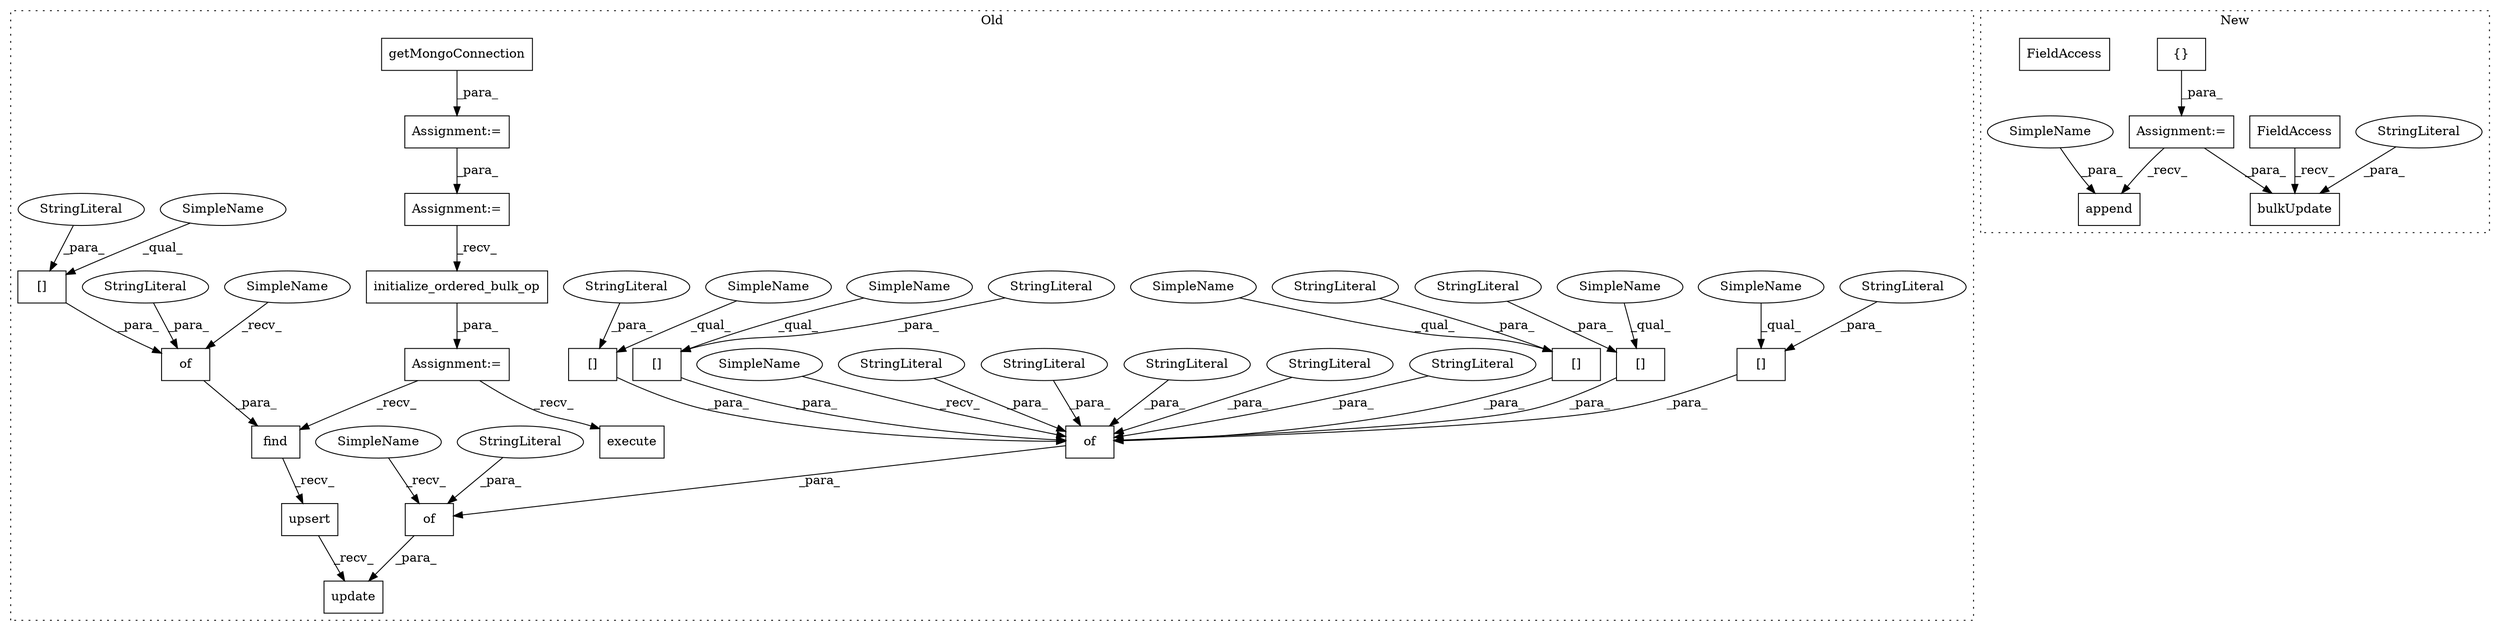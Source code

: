 digraph G {
subgraph cluster0 {
1 [label="upsert" a="32" s="2070" l="8" shape="box"];
3 [label="getMongoConnection" a="32" s="808" l="20" shape="box"];
4 [label="update" a="32" s="2079,2282" l="7,1" shape="box"];
5 [label="execute" a="32" s="2308" l="9" shape="box"];
6 [label="initialize_ordered_bulk_op" a="32" s="1685" l="28" shape="box"];
7 [label="find" a="32" s="2041,2068" l="5,1" shape="box"];
8 [label="of" a="32" s="2050,2067" l="3,1" shape="box"];
9 [label="[]" a="2" s="2058,2066" l="4,1" shape="box"];
10 [label="of" a="32" s="2104,2280" l="3,1" shape="box"];
11 [label="[]" a="2" s="2227,2237" l="4,1" shape="box"];
12 [label="StringLiteral" a="45" s="2053" l="4" shape="ellipse"];
13 [label="[]" a="2" s="2271,2279" l="4,1" shape="box"];
14 [label="StringLiteral" a="45" s="2275" l="4" shape="ellipse"];
15 [label="[]" a="2" s="2206,2218" l="4,1" shape="box"];
16 [label="StringLiteral" a="45" s="2140" l="6" shape="ellipse"];
17 [label="StringLiteral" a="45" s="2178" l="6" shape="ellipse"];
18 [label="StringLiteral" a="45" s="2231" l="6" shape="ellipse"];
19 [label="StringLiteral" a="45" s="2062" l="4" shape="ellipse"];
20 [label="StringLiteral" a="45" s="2220" l="6" shape="ellipse"];
21 [label="StringLiteral" a="45" s="2210" l="8" shape="ellipse"];
22 [label="of" a="32" s="2090,2281" l="3,1" shape="box"];
23 [label="StringLiteral" a="45" s="2093" l="6" shape="ellipse"];
24 [label="Assignment:=" a="7" s="843" l="1" shape="box"];
25 [label="Assignment:=" a="7" s="793" l="1" shape="box"];
26 [label="Assignment:=" a="7" s="1674" l="1" shape="box"];
29 [label="[]" a="2" s="2166,2176" l="4,1" shape="box"];
30 [label="StringLiteral" a="45" s="2197" l="8" shape="ellipse"];
31 [label="StringLiteral" a="45" s="2170" l="6" shape="ellipse"];
32 [label="[]" a="2" s="2250,2264" l="4,1" shape="box"];
35 [label="StringLiteral" a="45" s="2266" l="4" shape="ellipse"];
36 [label="StringLiteral" a="45" s="2254" l="10" shape="ellipse"];
38 [label="SimpleName" a="42" s="2046" l="3" shape="ellipse"];
39 [label="SimpleName" a="42" s="2086" l="3" shape="ellipse"];
40 [label="SimpleName" a="42" s="2100" l="3" shape="ellipse"];
41 [label="SimpleName" a="42" s="2166" l="3" shape="ellipse"];
42 [label="SimpleName" a="42" s="2058" l="3" shape="ellipse"];
43 [label="SimpleName" a="42" s="2271" l="3" shape="ellipse"];
44 [label="SimpleName" a="42" s="2227" l="3" shape="ellipse"];
45 [label="SimpleName" a="42" s="2206" l="3" shape="ellipse"];
46 [label="SimpleName" a="42" s="2250" l="3" shape="ellipse"];
label = "Old";
style="dotted";
}
subgraph cluster1 {
2 [label="{}" a="4" s="1590" l="2" shape="box"];
27 [label="Assignment:=" a="7" s="1565" l="1" shape="box"];
28 [label="append" a="32" s="1818,1828" l="7,1" shape="box"];
33 [label="bulkUpdate" a="32" s="1973,2004" l="11,1" shape="box"];
34 [label="FieldAccess" a="22" s="1955" l="17" shape="box"];
37 [label="StringLiteral" a="45" s="1984" l="11" shape="ellipse"];
47 [label="FieldAccess" a="22" s="1955" l="17" shape="box"];
48 [label="SimpleName" a="42" s="1825" l="3" shape="ellipse"];
label = "New";
style="dotted";
}
1 -> 4 [label="_recv_"];
2 -> 27 [label="_para_"];
3 -> 25 [label="_para_"];
6 -> 26 [label="_para_"];
7 -> 1 [label="_recv_"];
8 -> 7 [label="_para_"];
9 -> 8 [label="_para_"];
10 -> 22 [label="_para_"];
11 -> 10 [label="_para_"];
12 -> 8 [label="_para_"];
13 -> 10 [label="_para_"];
14 -> 13 [label="_para_"];
15 -> 10 [label="_para_"];
16 -> 10 [label="_para_"];
17 -> 10 [label="_para_"];
18 -> 11 [label="_para_"];
19 -> 9 [label="_para_"];
20 -> 10 [label="_para_"];
21 -> 15 [label="_para_"];
22 -> 4 [label="_para_"];
23 -> 22 [label="_para_"];
24 -> 6 [label="_recv_"];
25 -> 24 [label="_para_"];
26 -> 5 [label="_recv_"];
26 -> 7 [label="_recv_"];
27 -> 33 [label="_para_"];
27 -> 28 [label="_recv_"];
29 -> 10 [label="_para_"];
30 -> 10 [label="_para_"];
31 -> 29 [label="_para_"];
32 -> 10 [label="_para_"];
35 -> 10 [label="_para_"];
36 -> 32 [label="_para_"];
37 -> 33 [label="_para_"];
38 -> 8 [label="_recv_"];
39 -> 22 [label="_recv_"];
40 -> 10 [label="_recv_"];
41 -> 29 [label="_qual_"];
42 -> 9 [label="_qual_"];
43 -> 13 [label="_qual_"];
44 -> 11 [label="_qual_"];
45 -> 15 [label="_qual_"];
46 -> 32 [label="_qual_"];
47 -> 33 [label="_recv_"];
48 -> 28 [label="_para_"];
}